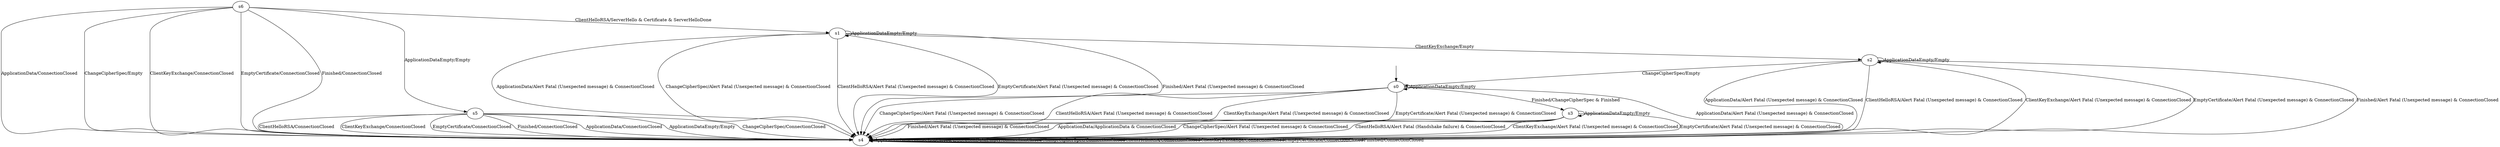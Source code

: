 digraph {
__start0 [label="" shape="none"];
__start0 -> s0;
s6 -> s4 [label="ApplicationData/ConnectionClosed"]
s6 -> s5 [label="ApplicationDataEmpty/Empty"]
s6 -> s4 [label="ChangeCipherSpec/Empty"]
s6 -> s1 [label="ClientHelloRSA/ServerHello & Certificate & ServerHelloDone"]
s6 -> s4 [label="ClientKeyExchange/ConnectionClosed"]
s6 -> s4 [label="EmptyCertificate/ConnectionClosed"]
s6 -> s4 [label="Finished/ConnectionClosed"]
s0 -> s4 [label="ApplicationData/Alert Fatal (Unexpected message) & ConnectionClosed"]
s0 -> s0 [label="ApplicationDataEmpty/Empty"]
s0 -> s4 [label="ChangeCipherSpec/Alert Fatal (Unexpected message) & ConnectionClosed"]
s0 -> s4 [label="ClientHelloRSA/Alert Fatal (Unexpected message) & ConnectionClosed"]
s0 -> s4 [label="ClientKeyExchange/Alert Fatal (Unexpected message) & ConnectionClosed"]
s0 -> s4 [label="EmptyCertificate/Alert Fatal (Unexpected message) & ConnectionClosed"]
s0 -> s3 [label="Finished/ChangeCipherSpec & Finished"]
s1 -> s4 [label="ApplicationData/Alert Fatal (Unexpected message) & ConnectionClosed"]
s1 -> s1 [label="ApplicationDataEmpty/Empty"]
s1 -> s4 [label="ChangeCipherSpec/Alert Fatal (Unexpected message) & ConnectionClosed"]
s1 -> s4 [label="ClientHelloRSA/Alert Fatal (Unexpected message) & ConnectionClosed"]
s1 -> s2 [label="ClientKeyExchange/Empty"]
s1 -> s4 [label="EmptyCertificate/Alert Fatal (Unexpected message) & ConnectionClosed"]
s1 -> s4 [label="Finished/Alert Fatal (Unexpected message) & ConnectionClosed"]
s2 -> s4 [label="ApplicationData/Alert Fatal (Unexpected message) & ConnectionClosed"]
s2 -> s2 [label="ApplicationDataEmpty/Empty"]
s2 -> s0 [label="ChangeCipherSpec/Empty"]
s2 -> s4 [label="ClientHelloRSA/Alert Fatal (Unexpected message) & ConnectionClosed"]
s2 -> s4 [label="ClientKeyExchange/Alert Fatal (Unexpected message) & ConnectionClosed"]
s2 -> s4 [label="EmptyCertificate/Alert Fatal (Unexpected message) & ConnectionClosed"]
s2 -> s4 [label="Finished/Alert Fatal (Unexpected message) & ConnectionClosed"]
s3 -> s4 [label="ApplicationData/ApplicationData & ConnectionClosed"]
s3 -> s3 [label="ApplicationDataEmpty/Empty"]
s3 -> s4 [label="ChangeCipherSpec/Alert Fatal (Unexpected message) & ConnectionClosed"]
s3 -> s4 [label="ClientHelloRSA/Alert Fatal (Handshake failure) & ConnectionClosed"]
s3 -> s4 [label="ClientKeyExchange/Alert Fatal (Unexpected message) & ConnectionClosed"]
s3 -> s4 [label="EmptyCertificate/Alert Fatal (Unexpected message) & ConnectionClosed"]
s3 -> s4 [label="Finished/Alert Fatal (Unexpected message) & ConnectionClosed"]
s4 -> s4 [label="ApplicationData/ConnectionClosed"]
s4 -> s4 [label="ApplicationDataEmpty/ConnectionClosed"]
s4 -> s4 [label="ChangeCipherSpec/ConnectionClosed"]
s4 -> s4 [label="ClientHelloRSA/ConnectionClosed"]
s4 -> s4 [label="ClientKeyExchange/ConnectionClosed"]
s4 -> s4 [label="EmptyCertificate/ConnectionClosed"]
s4 -> s4 [label="Finished/ConnectionClosed"]
s5 -> s4 [label="ApplicationData/ConnectionClosed"]
s5 -> s4 [label="ApplicationDataEmpty/Empty"]
s5 -> s4 [label="ChangeCipherSpec/ConnectionClosed"]
s5 -> s4 [label="ClientHelloRSA/ConnectionClosed"]
s5 -> s4 [label="ClientKeyExchange/ConnectionClosed"]
s5 -> s4 [label="EmptyCertificate/ConnectionClosed"]
s5 -> s4 [label="Finished/ConnectionClosed"]
}
